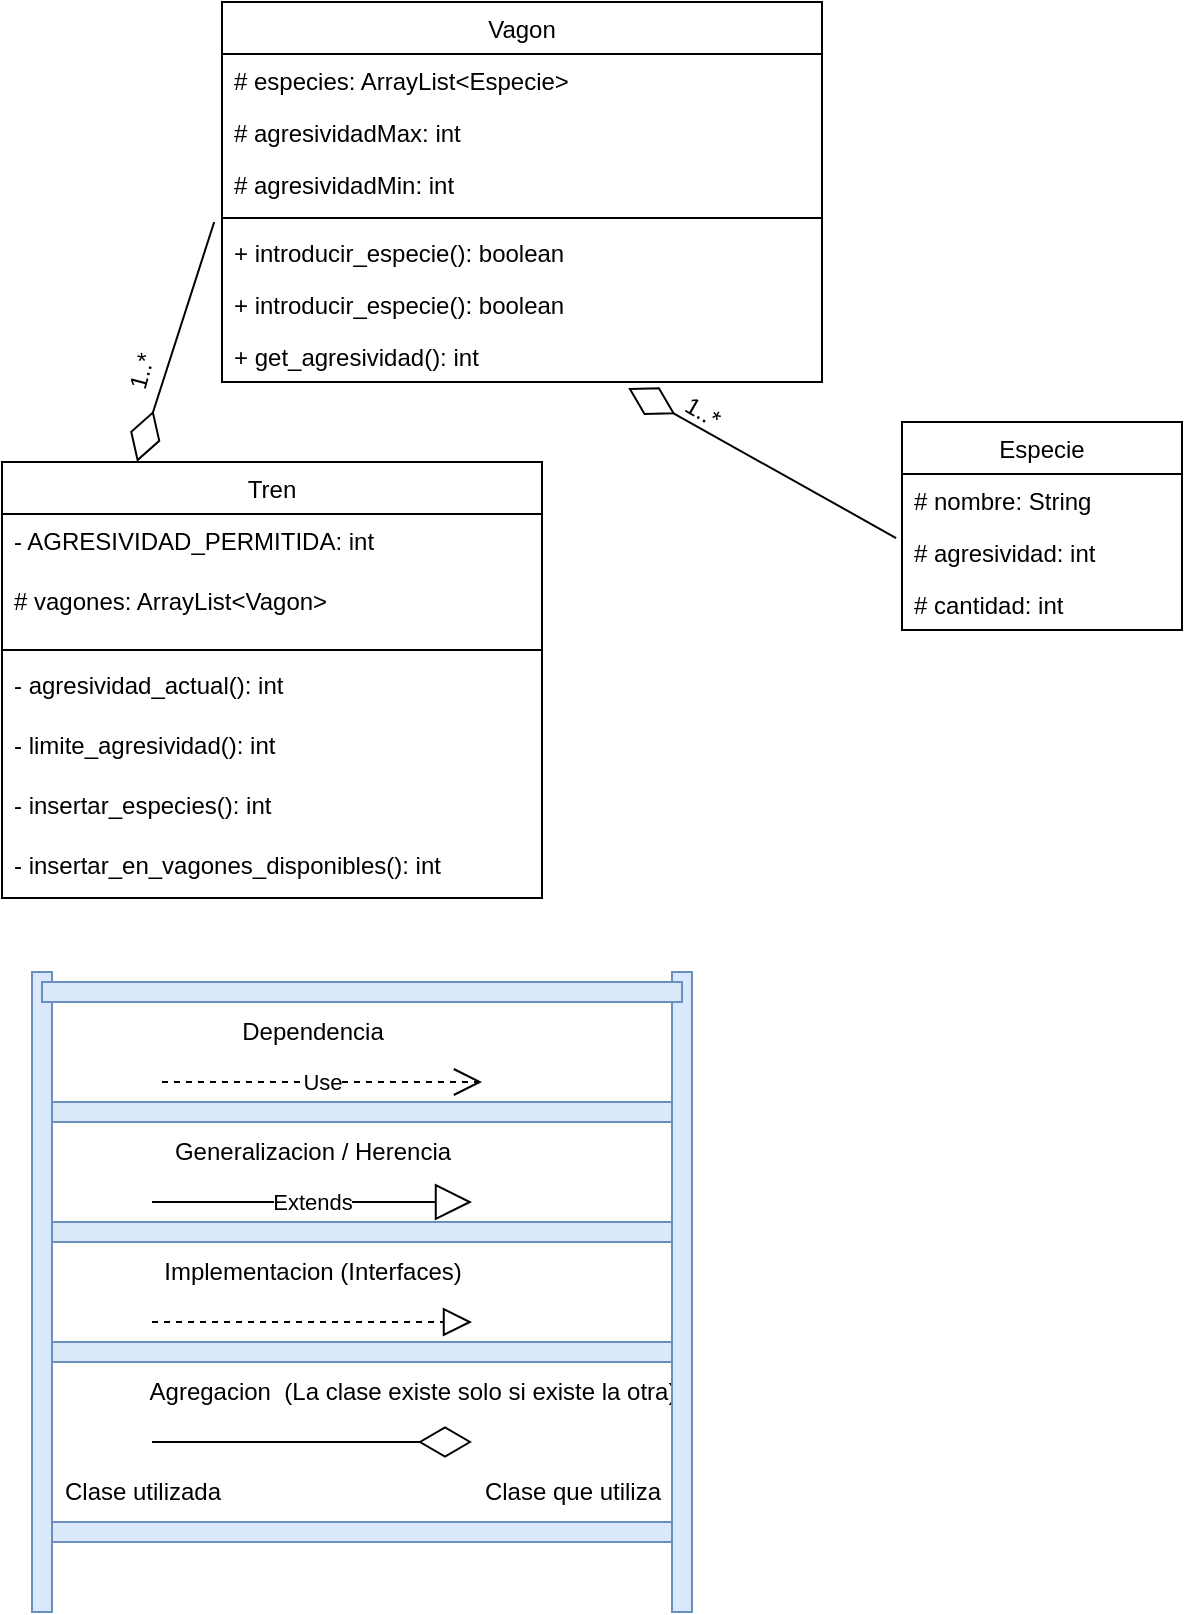 <mxfile version="20.3.0" type="device"><diagram id="2a5tLFJBInfAOjTsPy8Y" name="Page-1"><mxGraphModel dx="760" dy="591" grid="1" gridSize="10" guides="1" tooltips="1" connect="1" arrows="1" fold="1" page="1" pageScale="1" pageWidth="4681" pageHeight="3300" math="0" shadow="0"><root><mxCell id="0"/><mxCell id="1" parent="0"/><mxCell id="HVX09poQm-95NwB4X_xo-1" value="Vagon" style="swimlane;fontStyle=0;childLayout=stackLayout;horizontal=1;startSize=26;fillColor=none;horizontalStack=0;resizeParent=1;resizeParentMax=0;resizeLast=0;collapsible=1;marginBottom=0;" parent="1" vertex="1"><mxGeometry x="130" y="50" width="300" height="190" as="geometry"/></mxCell><mxCell id="HVX09poQm-95NwB4X_xo-2" value="# especies: ArrayList&lt;Especie&gt;" style="text;strokeColor=none;fillColor=none;align=left;verticalAlign=top;spacingLeft=4;spacingRight=4;overflow=hidden;rotatable=0;points=[[0,0.5],[1,0.5]];portConstraint=eastwest;" parent="HVX09poQm-95NwB4X_xo-1" vertex="1"><mxGeometry y="26" width="300" height="26" as="geometry"/></mxCell><mxCell id="bxOtCAtiptHuEdxdgKda-16" value="# agresividadMax: int" style="text;strokeColor=none;fillColor=none;align=left;verticalAlign=top;spacingLeft=4;spacingRight=4;overflow=hidden;rotatable=0;points=[[0,0.5],[1,0.5]];portConstraint=eastwest;" parent="HVX09poQm-95NwB4X_xo-1" vertex="1"><mxGeometry y="52" width="300" height="26" as="geometry"/></mxCell><mxCell id="bxOtCAtiptHuEdxdgKda-17" value="# agresividadMin: int" style="text;strokeColor=none;fillColor=none;align=left;verticalAlign=top;spacingLeft=4;spacingRight=4;overflow=hidden;rotatable=0;points=[[0,0.5],[1,0.5]];portConstraint=eastwest;" parent="HVX09poQm-95NwB4X_xo-1" vertex="1"><mxGeometry y="78" width="300" height="26" as="geometry"/></mxCell><mxCell id="bxOtCAtiptHuEdxdgKda-18" value="" style="line;strokeWidth=1;fillColor=none;align=left;verticalAlign=middle;spacingTop=-1;spacingLeft=3;spacingRight=3;rotatable=0;labelPosition=right;points=[];portConstraint=eastwest;strokeColor=inherit;" parent="HVX09poQm-95NwB4X_xo-1" vertex="1"><mxGeometry y="104" width="300" height="8" as="geometry"/></mxCell><mxCell id="bxOtCAtiptHuEdxdgKda-19" value="+ introducir_especie(): boolean" style="text;strokeColor=none;fillColor=none;align=left;verticalAlign=top;spacingLeft=4;spacingRight=4;overflow=hidden;rotatable=0;points=[[0,0.5],[1,0.5]];portConstraint=eastwest;" parent="HVX09poQm-95NwB4X_xo-1" vertex="1"><mxGeometry y="112" width="300" height="26" as="geometry"/></mxCell><mxCell id="bxOtCAtiptHuEdxdgKda-20" value="+ introducir_especie(): boolean" style="text;strokeColor=none;fillColor=none;align=left;verticalAlign=top;spacingLeft=4;spacingRight=4;overflow=hidden;rotatable=0;points=[[0,0.5],[1,0.5]];portConstraint=eastwest;" parent="HVX09poQm-95NwB4X_xo-1" vertex="1"><mxGeometry y="138" width="300" height="26" as="geometry"/></mxCell><mxCell id="bxOtCAtiptHuEdxdgKda-21" value="+ get_agresividad(): int" style="text;strokeColor=none;fillColor=none;align=left;verticalAlign=top;spacingLeft=4;spacingRight=4;overflow=hidden;rotatable=0;points=[[0,0.5],[1,0.5]];portConstraint=eastwest;" parent="HVX09poQm-95NwB4X_xo-1" vertex="1"><mxGeometry y="164" width="300" height="26" as="geometry"/></mxCell><mxCell id="HVX09poQm-95NwB4X_xo-5" value="Especie" style="swimlane;fontStyle=0;childLayout=stackLayout;horizontal=1;startSize=26;fillColor=none;horizontalStack=0;resizeParent=1;resizeParentMax=0;resizeLast=0;collapsible=1;marginBottom=0;" parent="1" vertex="1"><mxGeometry x="470" y="260" width="140" height="104" as="geometry"/></mxCell><mxCell id="HVX09poQm-95NwB4X_xo-6" value="# nombre: String" style="text;strokeColor=none;fillColor=none;align=left;verticalAlign=top;spacingLeft=4;spacingRight=4;overflow=hidden;rotatable=0;points=[[0,0.5],[1,0.5]];portConstraint=eastwest;" parent="HVX09poQm-95NwB4X_xo-5" vertex="1"><mxGeometry y="26" width="140" height="26" as="geometry"/></mxCell><mxCell id="HVX09poQm-95NwB4X_xo-7" value="# agresividad: int" style="text;strokeColor=none;fillColor=none;align=left;verticalAlign=top;spacingLeft=4;spacingRight=4;overflow=hidden;rotatable=0;points=[[0,0.5],[1,0.5]];portConstraint=eastwest;" parent="HVX09poQm-95NwB4X_xo-5" vertex="1"><mxGeometry y="52" width="140" height="26" as="geometry"/></mxCell><mxCell id="bxOtCAtiptHuEdxdgKda-22" value="# cantidad: int" style="text;strokeColor=none;fillColor=none;align=left;verticalAlign=top;spacingLeft=4;spacingRight=4;overflow=hidden;rotatable=0;points=[[0,0.5],[1,0.5]];portConstraint=eastwest;" parent="HVX09poQm-95NwB4X_xo-5" vertex="1"><mxGeometry y="78" width="140" height="26" as="geometry"/></mxCell><mxCell id="HVX09poQm-95NwB4X_xo-9" value="Tren" style="swimlane;fontStyle=0;childLayout=stackLayout;horizontal=1;startSize=26;fillColor=none;horizontalStack=0;resizeParent=1;resizeParentMax=0;resizeLast=0;collapsible=1;marginBottom=0;" parent="1" vertex="1"><mxGeometry x="20" y="280" width="270" height="218" as="geometry"/></mxCell><mxCell id="bxOtCAtiptHuEdxdgKda-11" value="- AGRESIVIDAD_PERMITIDA: int" style="text;strokeColor=none;fillColor=none;align=left;verticalAlign=top;spacingLeft=4;spacingRight=4;overflow=hidden;rotatable=0;points=[[0,0.5],[1,0.5]];portConstraint=eastwest;" parent="HVX09poQm-95NwB4X_xo-9" vertex="1"><mxGeometry y="26" width="270" height="30" as="geometry"/></mxCell><mxCell id="HVX09poQm-95NwB4X_xo-10" value="# vagones: ArrayList&lt;Vagon&gt;" style="text;strokeColor=none;fillColor=none;align=left;verticalAlign=top;spacingLeft=4;spacingRight=4;overflow=hidden;rotatable=0;points=[[0,0.5],[1,0.5]];portConstraint=eastwest;" parent="HVX09poQm-95NwB4X_xo-9" vertex="1"><mxGeometry y="56" width="270" height="34" as="geometry"/></mxCell><mxCell id="bxOtCAtiptHuEdxdgKda-12" value="" style="line;strokeWidth=1;fillColor=none;align=left;verticalAlign=middle;spacingTop=-1;spacingLeft=3;spacingRight=3;rotatable=0;labelPosition=right;points=[];portConstraint=eastwest;strokeColor=inherit;" parent="HVX09poQm-95NwB4X_xo-9" vertex="1"><mxGeometry y="90" width="270" height="8" as="geometry"/></mxCell><mxCell id="HVX09poQm-95NwB4X_xo-11" value="- agresividad_actual(): int" style="text;strokeColor=none;fillColor=none;align=left;verticalAlign=top;spacingLeft=4;spacingRight=4;overflow=hidden;rotatable=0;points=[[0,0.5],[1,0.5]];portConstraint=eastwest;" parent="HVX09poQm-95NwB4X_xo-9" vertex="1"><mxGeometry y="98" width="270" height="30" as="geometry"/></mxCell><mxCell id="bxOtCAtiptHuEdxdgKda-14" value="- limite_agresividad(): int" style="text;strokeColor=none;fillColor=none;align=left;verticalAlign=top;spacingLeft=4;spacingRight=4;overflow=hidden;rotatable=0;points=[[0,0.5],[1,0.5]];portConstraint=eastwest;" parent="HVX09poQm-95NwB4X_xo-9" vertex="1"><mxGeometry y="128" width="270" height="30" as="geometry"/></mxCell><mxCell id="bxOtCAtiptHuEdxdgKda-15" value="- insertar_especies(): int" style="text;strokeColor=none;fillColor=none;align=left;verticalAlign=top;spacingLeft=4;spacingRight=4;overflow=hidden;rotatable=0;points=[[0,0.5],[1,0.5]];portConstraint=eastwest;" parent="HVX09poQm-95NwB4X_xo-9" vertex="1"><mxGeometry y="158" width="270" height="30" as="geometry"/></mxCell><mxCell id="bxOtCAtiptHuEdxdgKda-13" value="- insertar_en_vagones_disponibles(): int" style="text;strokeColor=none;fillColor=none;align=left;verticalAlign=top;spacingLeft=4;spacingRight=4;overflow=hidden;rotatable=0;points=[[0,0.5],[1,0.5]];portConstraint=eastwest;" parent="HVX09poQm-95NwB4X_xo-9" vertex="1"><mxGeometry y="188" width="270" height="30" as="geometry"/></mxCell><mxCell id="bxOtCAtiptHuEdxdgKda-1" value="Use" style="endArrow=open;endSize=12;dashed=1;html=1;rounded=0;" parent="1" edge="1"><mxGeometry width="160" relative="1" as="geometry"><mxPoint x="100" y="590" as="sourcePoint"/><mxPoint x="260" y="590" as="targetPoint"/></mxGeometry></mxCell><mxCell id="bxOtCAtiptHuEdxdgKda-2" value="Dependencia" style="text;html=1;resizable=0;autosize=1;align=center;verticalAlign=middle;points=[];fillColor=none;strokeColor=none;rounded=0;" parent="1" vertex="1"><mxGeometry x="130" y="550" width="90" height="30" as="geometry"/></mxCell><mxCell id="bxOtCAtiptHuEdxdgKda-3" value="Extends" style="endArrow=block;endSize=16;endFill=0;html=1;rounded=0;" parent="1" edge="1"><mxGeometry width="160" relative="1" as="geometry"><mxPoint x="95" y="650" as="sourcePoint"/><mxPoint x="255" y="650" as="targetPoint"/><Array as="points"><mxPoint x="175" y="650"/></Array><mxPoint as="offset"/></mxGeometry></mxCell><mxCell id="bxOtCAtiptHuEdxdgKda-4" value="Generalizacion / Herencia" style="text;html=1;resizable=0;autosize=1;align=center;verticalAlign=middle;points=[];fillColor=none;strokeColor=none;rounded=0;" parent="1" vertex="1"><mxGeometry x="95" y="610" width="160" height="30" as="geometry"/></mxCell><mxCell id="bxOtCAtiptHuEdxdgKda-5" value="" style="endArrow=block;dashed=1;endFill=0;endSize=12;html=1;rounded=0;" parent="1" edge="1"><mxGeometry width="160" relative="1" as="geometry"><mxPoint x="95" y="710" as="sourcePoint"/><mxPoint x="255" y="710" as="targetPoint"/></mxGeometry></mxCell><mxCell id="bxOtCAtiptHuEdxdgKda-6" value="Implementacion (Interfaces)" style="text;html=1;resizable=0;autosize=1;align=center;verticalAlign=middle;points=[];fillColor=none;strokeColor=none;rounded=0;" parent="1" vertex="1"><mxGeometry x="90" y="670" width="170" height="30" as="geometry"/></mxCell><mxCell id="bxOtCAtiptHuEdxdgKda-7" value="" style="endArrow=diamondThin;endFill=0;endSize=24;html=1;rounded=0;startArrow=none;" parent="1" source="bxOtCAtiptHuEdxdgKda-8" edge="1"><mxGeometry width="160" relative="1" as="geometry"><mxPoint x="95" y="760" as="sourcePoint"/><mxPoint x="255" y="760" as="targetPoint"/></mxGeometry></mxCell><mxCell id="bxOtCAtiptHuEdxdgKda-8" value="Agregacion&amp;nbsp; (La clase existe solo si existe la otra)" style="text;html=1;resizable=0;autosize=1;align=center;verticalAlign=middle;points=[];fillColor=none;strokeColor=none;rounded=0;" parent="1" vertex="1"><mxGeometry x="80" y="730" width="290" height="30" as="geometry"/></mxCell><mxCell id="bxOtCAtiptHuEdxdgKda-9" value="" style="endArrow=none;endFill=0;endSize=24;html=1;rounded=0;" parent="1" target="bxOtCAtiptHuEdxdgKda-8" edge="1"><mxGeometry width="160" relative="1" as="geometry"><mxPoint x="95" y="760" as="sourcePoint"/><mxPoint x="255" y="760" as="targetPoint"/></mxGeometry></mxCell><mxCell id="bxOtCAtiptHuEdxdgKda-10" value="" style="endArrow=diamondThin;endFill=0;endSize=24;html=1;rounded=0;" parent="1" edge="1"><mxGeometry width="160" relative="1" as="geometry"><mxPoint x="95" y="770" as="sourcePoint"/><mxPoint x="255" y="770" as="targetPoint"/></mxGeometry></mxCell><mxCell id="bxOtCAtiptHuEdxdgKda-24" value="" style="endArrow=diamondThin;endFill=0;endSize=24;html=1;rounded=0;exitX=-0.013;exitY=-0.077;exitDx=0;exitDy=0;exitPerimeter=0;entryX=0.25;entryY=0;entryDx=0;entryDy=0;" parent="1" source="bxOtCAtiptHuEdxdgKda-19" target="HVX09poQm-95NwB4X_xo-9" edge="1"><mxGeometry width="160" relative="1" as="geometry"><mxPoint x="20" y="270" as="sourcePoint"/><mxPoint x="50" y="270" as="targetPoint"/></mxGeometry></mxCell><mxCell id="bxOtCAtiptHuEdxdgKda-23" value="" style="endArrow=diamondThin;endFill=0;endSize=24;html=1;rounded=0;exitX=-0.021;exitY=0.231;exitDx=0;exitDy=0;exitPerimeter=0;entryX=0.677;entryY=1.115;entryDx=0;entryDy=0;entryPerimeter=0;" parent="1" source="HVX09poQm-95NwB4X_xo-7" target="bxOtCAtiptHuEdxdgKda-21" edge="1"><mxGeometry width="160" relative="1" as="geometry"><mxPoint x="200" y="450" as="sourcePoint"/><mxPoint x="360" y="450" as="targetPoint"/></mxGeometry></mxCell><mxCell id="bxOtCAtiptHuEdxdgKda-25" value="1..*" style="text;html=1;resizable=0;autosize=1;align=center;verticalAlign=middle;points=[];fillColor=none;strokeColor=none;rounded=0;rotation=30;" parent="1" vertex="1"><mxGeometry x="350" y="240" width="40" height="30" as="geometry"/></mxCell><mxCell id="bxOtCAtiptHuEdxdgKda-26" value="1..*" style="text;html=1;resizable=0;autosize=1;align=center;verticalAlign=middle;points=[];fillColor=none;strokeColor=none;rounded=0;rotation=-75;" parent="1" vertex="1"><mxGeometry x="70" y="220" width="40" height="30" as="geometry"/></mxCell><mxCell id="TBtae1bN1FiYkahN88GJ-1" value="Clase utilizada" style="text;html=1;resizable=0;autosize=1;align=center;verticalAlign=middle;points=[];fillColor=none;strokeColor=none;rounded=0;" vertex="1" parent="1"><mxGeometry x="40" y="780" width="100" height="30" as="geometry"/></mxCell><mxCell id="TBtae1bN1FiYkahN88GJ-2" value="Clase que utiliza" style="text;html=1;resizable=0;autosize=1;align=center;verticalAlign=middle;points=[];fillColor=none;strokeColor=none;rounded=0;" vertex="1" parent="1"><mxGeometry x="250" y="780" width="110" height="30" as="geometry"/></mxCell><mxCell id="TBtae1bN1FiYkahN88GJ-3" value="" style="rounded=0;whiteSpace=wrap;html=1;fillColor=#dae8fc;strokeColor=#6c8ebf;" vertex="1" parent="1"><mxGeometry x="40" y="600" width="320" height="10" as="geometry"/></mxCell><mxCell id="TBtae1bN1FiYkahN88GJ-4" value="" style="rounded=0;whiteSpace=wrap;html=1;fillColor=#dae8fc;strokeColor=#6c8ebf;" vertex="1" parent="1"><mxGeometry x="40" y="660" width="320" height="10" as="geometry"/></mxCell><mxCell id="TBtae1bN1FiYkahN88GJ-5" value="" style="rounded=0;whiteSpace=wrap;html=1;fillColor=#dae8fc;strokeColor=#6c8ebf;" vertex="1" parent="1"><mxGeometry x="40" y="720" width="320" height="10" as="geometry"/></mxCell><mxCell id="TBtae1bN1FiYkahN88GJ-6" value="" style="rounded=0;whiteSpace=wrap;html=1;fillColor=#dae8fc;strokeColor=#6c8ebf;" vertex="1" parent="1"><mxGeometry x="40" y="810" width="320" height="10" as="geometry"/></mxCell><mxCell id="TBtae1bN1FiYkahN88GJ-7" value="" style="rounded=0;whiteSpace=wrap;html=1;fillColor=#dae8fc;strokeColor=#6c8ebf;rotation=-90;" vertex="1" parent="1"><mxGeometry x="-120" y="690" width="320" height="10" as="geometry"/></mxCell><mxCell id="TBtae1bN1FiYkahN88GJ-8" value="" style="rounded=0;whiteSpace=wrap;html=1;fillColor=#dae8fc;strokeColor=#6c8ebf;rotation=-90;" vertex="1" parent="1"><mxGeometry x="200" y="690" width="320" height="10" as="geometry"/></mxCell><mxCell id="TBtae1bN1FiYkahN88GJ-9" value="" style="rounded=0;whiteSpace=wrap;html=1;fillColor=#dae8fc;strokeColor=#6c8ebf;" vertex="1" parent="1"><mxGeometry x="40" y="540" width="320" height="10" as="geometry"/></mxCell></root></mxGraphModel></diagram></mxfile>